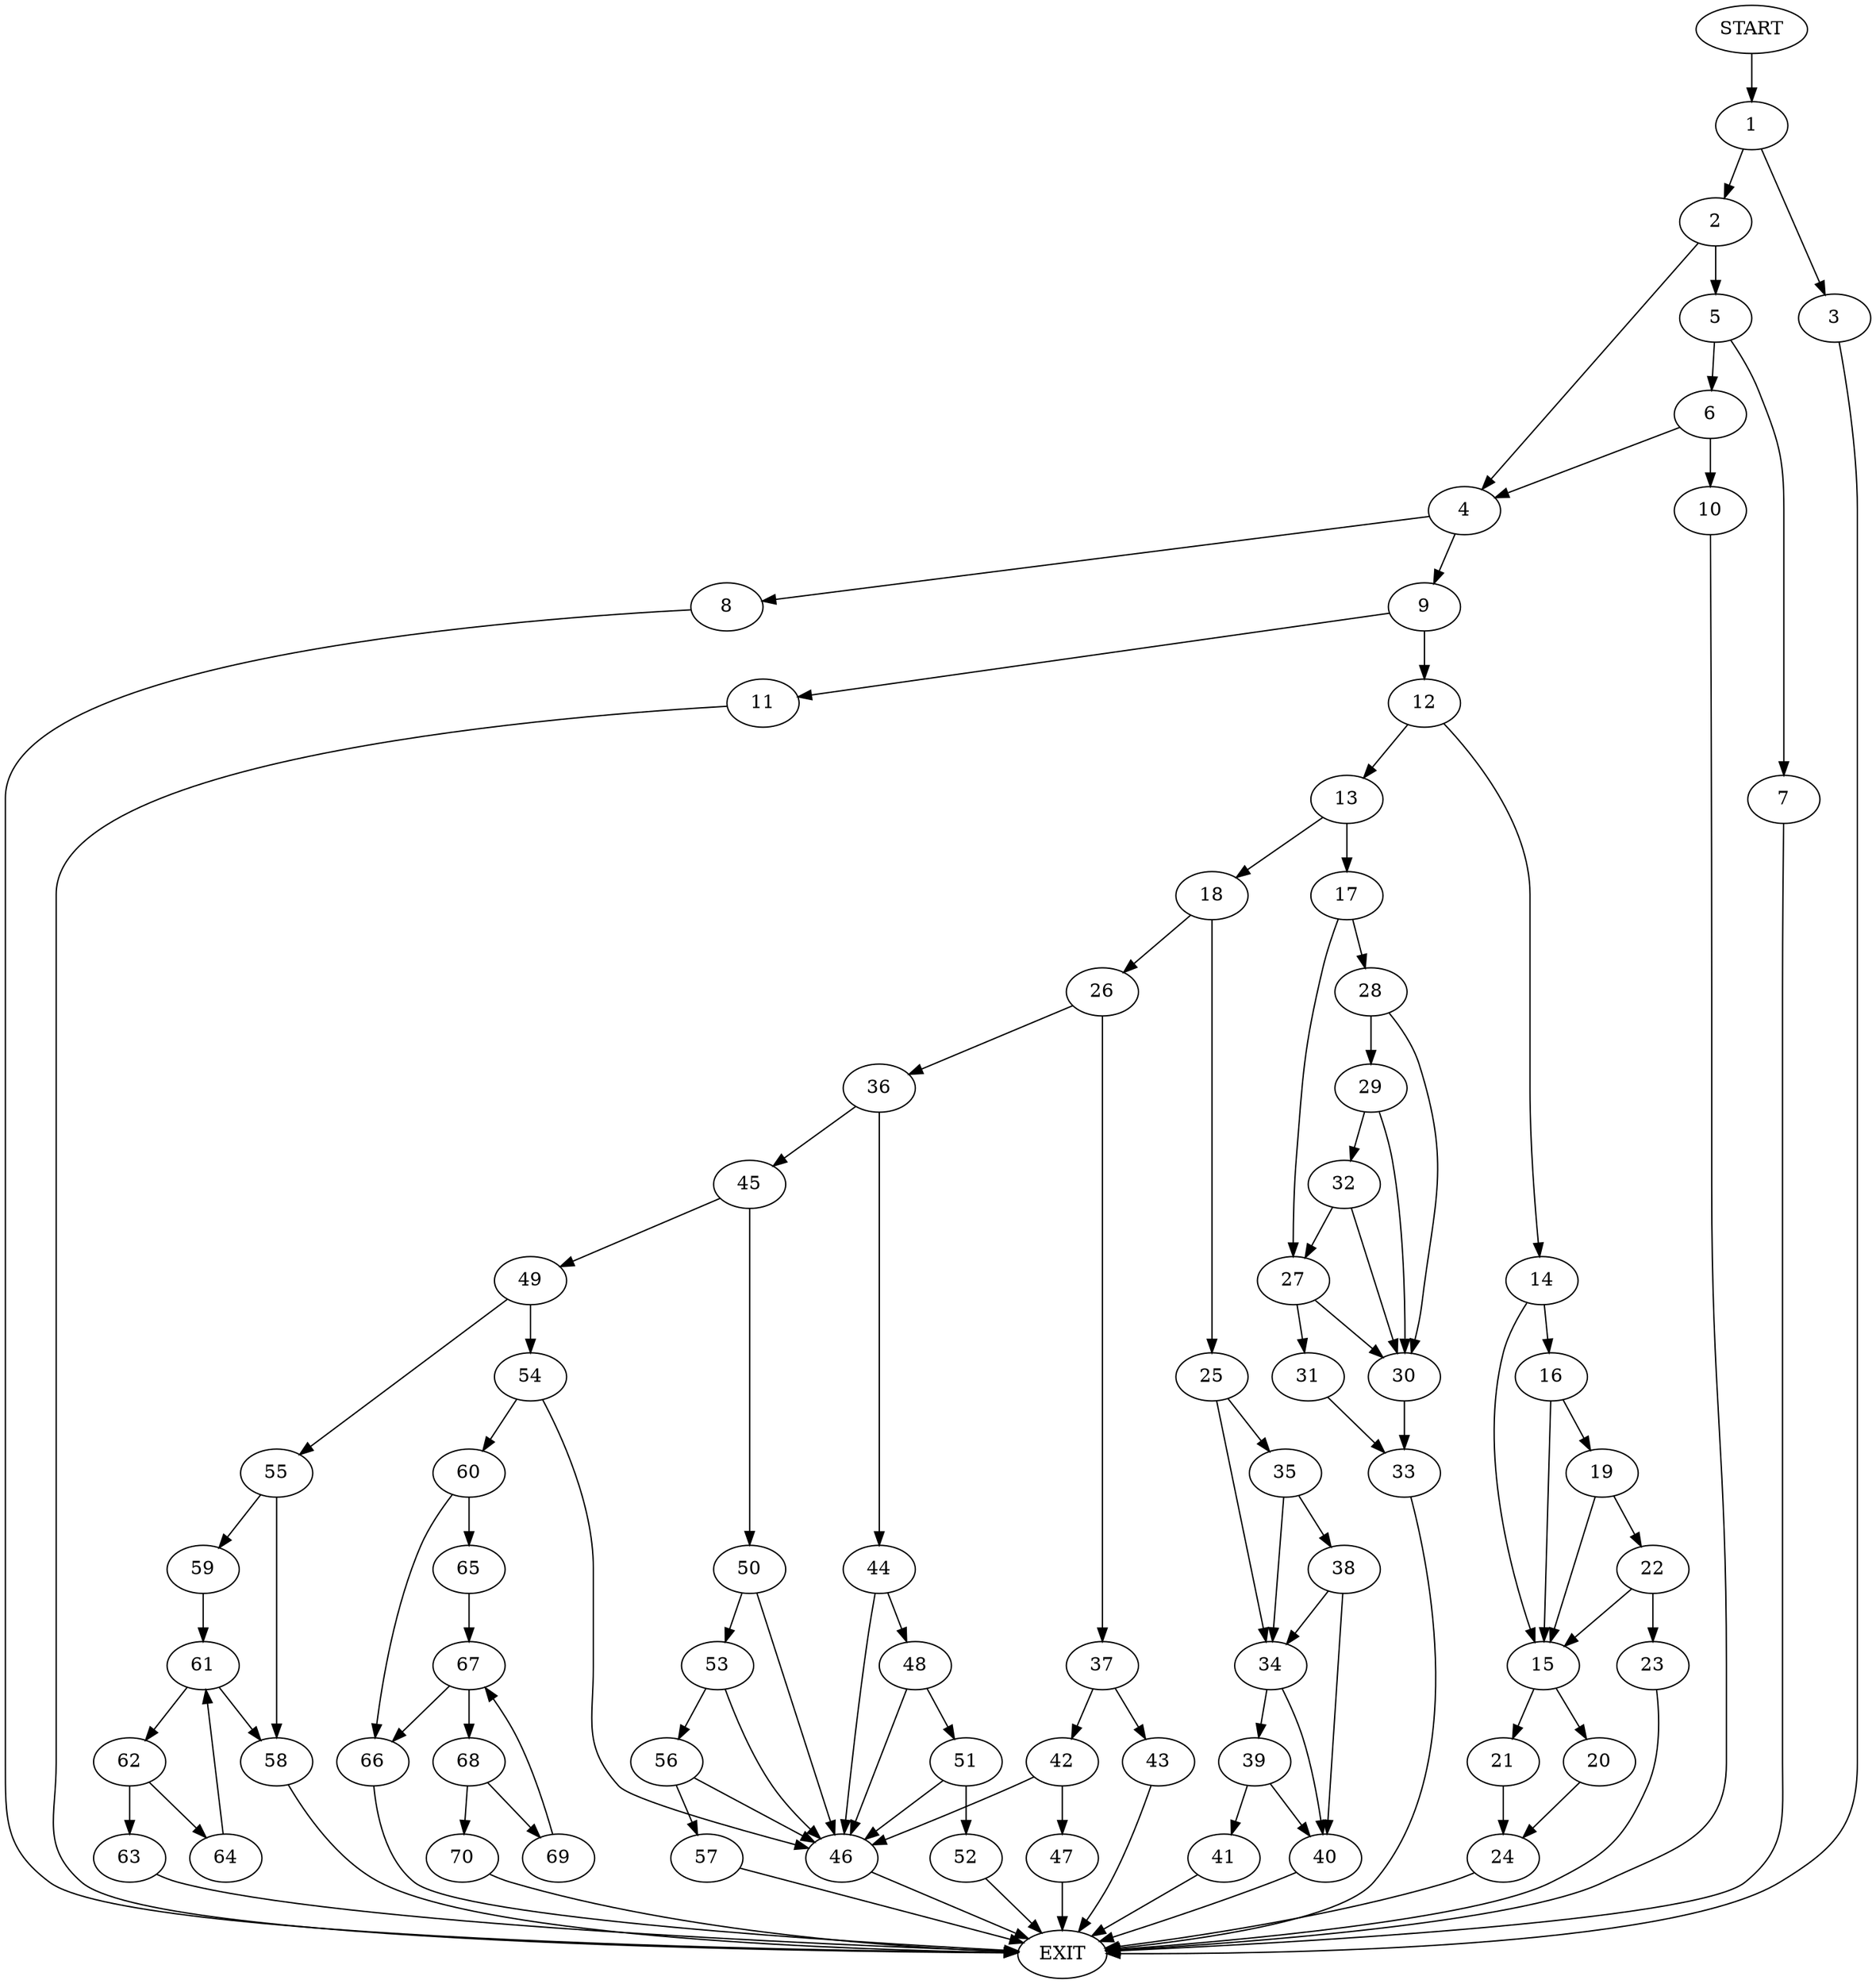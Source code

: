 digraph {
0 [label="START"]
71 [label="EXIT"]
0 -> 1
1 -> 2
1 -> 3
3 -> 71
2 -> 4
2 -> 5
5 -> 6
5 -> 7
4 -> 8
4 -> 9
6 -> 10
6 -> 4
7 -> 71
10 -> 71
9 -> 11
9 -> 12
8 -> 71
11 -> 71
12 -> 13
12 -> 14
14 -> 15
14 -> 16
13 -> 17
13 -> 18
16 -> 15
16 -> 19
15 -> 20
15 -> 21
19 -> 15
19 -> 22
22 -> 23
22 -> 15
23 -> 71
21 -> 24
20 -> 24
24 -> 71
18 -> 25
18 -> 26
17 -> 27
17 -> 28
28 -> 29
28 -> 30
27 -> 31
27 -> 30
29 -> 32
29 -> 30
30 -> 33
32 -> 27
32 -> 30
31 -> 33
33 -> 71
25 -> 34
25 -> 35
26 -> 36
26 -> 37
35 -> 34
35 -> 38
34 -> 39
34 -> 40
38 -> 34
38 -> 40
40 -> 71
39 -> 41
39 -> 40
41 -> 71
37 -> 42
37 -> 43
36 -> 44
36 -> 45
42 -> 46
42 -> 47
43 -> 71
46 -> 71
47 -> 71
44 -> 48
44 -> 46
45 -> 49
45 -> 50
48 -> 51
48 -> 46
51 -> 52
51 -> 46
52 -> 71
50 -> 53
50 -> 46
49 -> 54
49 -> 55
53 -> 56
53 -> 46
56 -> 57
56 -> 46
57 -> 71
55 -> 58
55 -> 59
54 -> 46
54 -> 60
59 -> 61
58 -> 71
61 -> 58
61 -> 62
62 -> 63
62 -> 64
64 -> 61
63 -> 71
60 -> 65
60 -> 66
65 -> 67
66 -> 71
67 -> 66
67 -> 68
68 -> 69
68 -> 70
69 -> 67
70 -> 71
}
